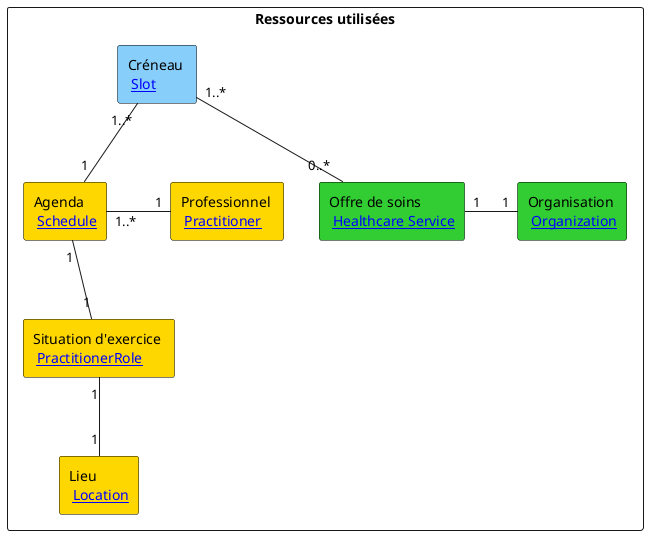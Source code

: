 @startuml

'Declaration des éléments
rectangle "Ressources utilisées" {

    rectangle "Créneau \n [[StructureDefinition-sas-cpts-slot-aggregator.html Slot]] " as Sl#LightSkyBlue;line:Black;text:Black

    rectangle "Agenda \n [[StructureDefinition-sas-schedule-aggregator.html Schedule]]" as Sc #Gold;line:Black;text:Black

    rectangle "Professionnel \n [[StructureDefinition-sas-practitioner-aggregator.html Practitioner]]" as PS #Gold;line:Black;text:Black

    rectangle "Situation d'exercice \n [[StructureDefinition-sas-practitioner-role-exercice-aggregator.html PractitionerRole]]" as PR #Gold;line:Black;text:Black
    
    rectangle "Lieu \n [[StructureDefinition-sas-location-aggregator.html Location]]" as Lieu #Gold;line:Black;text:Black

    rectangle "Offre de soins \n [[StructureDefinition-sas-cpts-healthcareservice-aggregator.html Healthcare Service]]" as HS #LimeGreen;line:Black;text:Black

    rectangle "Organisation \n [[StructureDefinition-sas-cpts-organization-aggregator.html Organization]]" as Orga #LimeGreen;line:Black;text:Black

}

'Liens entre éléments
Sc "1..*"-"1" PS : "        "
Sl "1..*"--"1" Sc :""
Sc "1"--"1" PR : ""
PR "1"--"1" Lieu : "" 
Sl "1..*"--"0..*" HS : "" 
HS "1"-"1" Orga : "     "

@enduml
